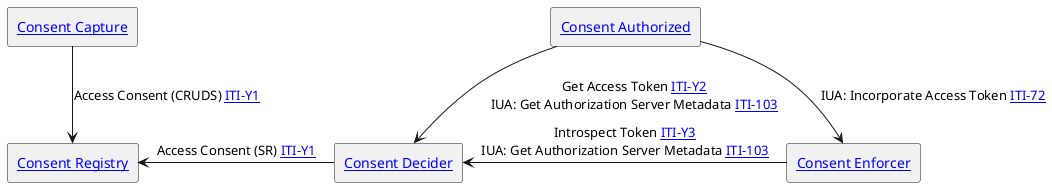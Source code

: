 @startuml
agent "[[#consentcapture Consent Capture]]" as capture
agent "[[#consentregistry Consent Registry]]" as registry
capture -down-> registry : "Access Consent (CRUDS) [[ITI-Y1.html ITI-Y1]]"
agent "[[#consentclient Consent Authorized]]" as client 
agent "[[#consentdecider Consent Decider]]" as decider
agent "[[#consentenforce Consent Enforcer]]" as enforcer
client -down-> decider : "Get Access Token [[ITI-Y2.html ITI-Y2]]\nIUA: Get Authorization Server Metadata [[https://profiles.ihe.net/ITI/IUA/index.html#3103-get-authorization-server-metadata-iti-103 ITI-103]]"
decider -left-> registry: "Access Consent (SR) [[ITI-Y1.html ITI-Y1]]"
client -> enforcer : "IUA: Incorporate Access Token [[https://profiles.ihe.net/ITI/IUA/index.html#372-incorporate-access-token-iti-72 ITI-72]]"
enforcer -left-> decider : "Introspect Token [[ITI-Y3.html ITI-Y3]]\nIUA: Get Authorization Server Metadata [[https://profiles.ihe.net/ITI/IUA/index.html#3103-get-authorization-server-metadata-iti-103 ITI-103]]"
@enduml
